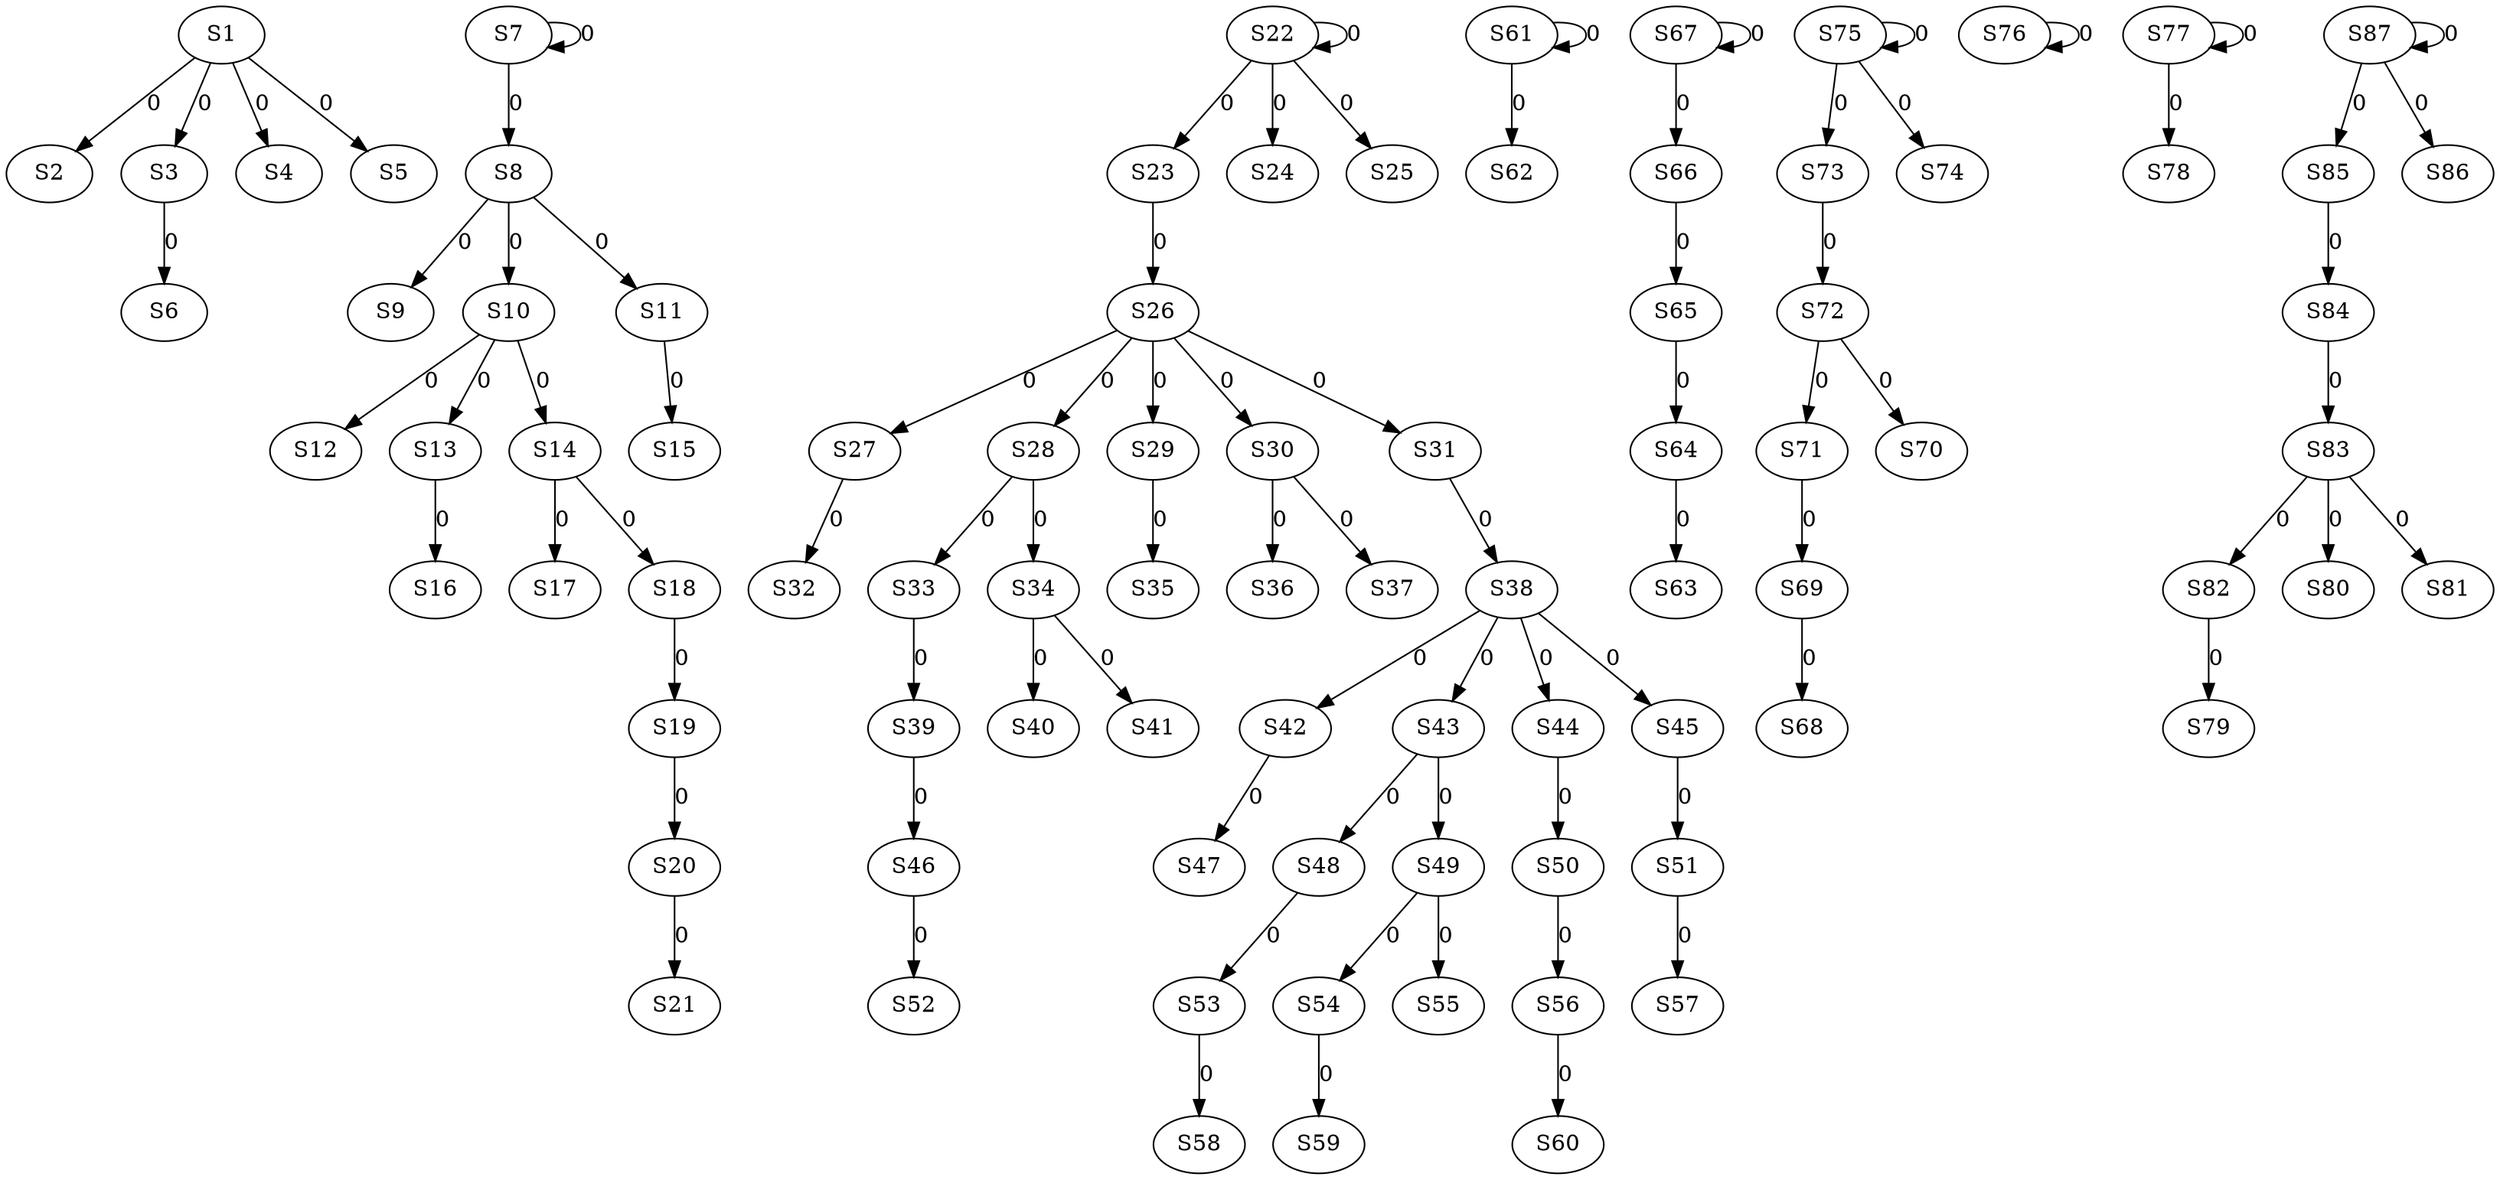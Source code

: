 strict digraph {
	S1 -> S2 [ label = 0 ];
	S1 -> S3 [ label = 0 ];
	S1 -> S4 [ label = 0 ];
	S1 -> S5 [ label = 0 ];
	S3 -> S6 [ label = 0 ];
	S7 -> S7 [ label = 0 ];
	S7 -> S8 [ label = 0 ];
	S8 -> S9 [ label = 0 ];
	S8 -> S10 [ label = 0 ];
	S8 -> S11 [ label = 0 ];
	S10 -> S12 [ label = 0 ];
	S10 -> S13 [ label = 0 ];
	S10 -> S14 [ label = 0 ];
	S11 -> S15 [ label = 0 ];
	S13 -> S16 [ label = 0 ];
	S14 -> S17 [ label = 0 ];
	S14 -> S18 [ label = 0 ];
	S18 -> S19 [ label = 0 ];
	S19 -> S20 [ label = 0 ];
	S20 -> S21 [ label = 0 ];
	S22 -> S22 [ label = 0 ];
	S22 -> S23 [ label = 0 ];
	S22 -> S24 [ label = 0 ];
	S22 -> S25 [ label = 0 ];
	S23 -> S26 [ label = 0 ];
	S26 -> S27 [ label = 0 ];
	S26 -> S28 [ label = 0 ];
	S26 -> S29 [ label = 0 ];
	S26 -> S30 [ label = 0 ];
	S26 -> S31 [ label = 0 ];
	S27 -> S32 [ label = 0 ];
	S28 -> S33 [ label = 0 ];
	S28 -> S34 [ label = 0 ];
	S29 -> S35 [ label = 0 ];
	S30 -> S36 [ label = 0 ];
	S30 -> S37 [ label = 0 ];
	S31 -> S38 [ label = 0 ];
	S33 -> S39 [ label = 0 ];
	S34 -> S40 [ label = 0 ];
	S34 -> S41 [ label = 0 ];
	S38 -> S42 [ label = 0 ];
	S38 -> S43 [ label = 0 ];
	S38 -> S44 [ label = 0 ];
	S38 -> S45 [ label = 0 ];
	S39 -> S46 [ label = 0 ];
	S42 -> S47 [ label = 0 ];
	S43 -> S48 [ label = 0 ];
	S43 -> S49 [ label = 0 ];
	S44 -> S50 [ label = 0 ];
	S45 -> S51 [ label = 0 ];
	S46 -> S52 [ label = 0 ];
	S48 -> S53 [ label = 0 ];
	S49 -> S54 [ label = 0 ];
	S49 -> S55 [ label = 0 ];
	S50 -> S56 [ label = 0 ];
	S51 -> S57 [ label = 0 ];
	S53 -> S58 [ label = 0 ];
	S54 -> S59 [ label = 0 ];
	S56 -> S60 [ label = 0 ];
	S61 -> S61 [ label = 0 ];
	S61 -> S62 [ label = 0 ];
	S64 -> S63 [ label = 0 ];
	S65 -> S64 [ label = 0 ];
	S66 -> S65 [ label = 0 ];
	S67 -> S66 [ label = 0 ];
	S67 -> S67 [ label = 0 ];
	S69 -> S68 [ label = 0 ];
	S71 -> S69 [ label = 0 ];
	S72 -> S70 [ label = 0 ];
	S72 -> S71 [ label = 0 ];
	S73 -> S72 [ label = 0 ];
	S75 -> S73 [ label = 0 ];
	S75 -> S74 [ label = 0 ];
	S75 -> S75 [ label = 0 ];
	S76 -> S76 [ label = 0 ];
	S77 -> S77 [ label = 0 ];
	S77 -> S78 [ label = 0 ];
	S82 -> S79 [ label = 0 ];
	S83 -> S80 [ label = 0 ];
	S83 -> S81 [ label = 0 ];
	S83 -> S82 [ label = 0 ];
	S84 -> S83 [ label = 0 ];
	S85 -> S84 [ label = 0 ];
	S87 -> S85 [ label = 0 ];
	S87 -> S86 [ label = 0 ];
	S87 -> S87 [ label = 0 ];
}